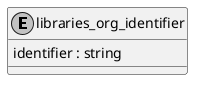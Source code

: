 @startuml uml
skinparam monochrome true

entity libraries_org_identifier {
  identifier : string
}

@enduml
